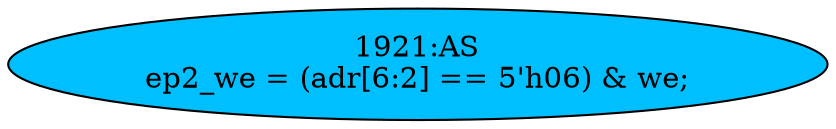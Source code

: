 strict digraph "" {
	node [label="\N"];
	"1921:AS"	 [ast="<pyverilog.vparser.ast.Assign object at 0x7f0a38d99290>",
		def_var="['ep2_we']",
		fillcolor=deepskyblue,
		label="1921:AS
ep2_we = (adr[6:2] == 5'h06) & we;",
		statements="[]",
		style=filled,
		typ=Assign,
		use_var="['adr', 'we']"];
}
